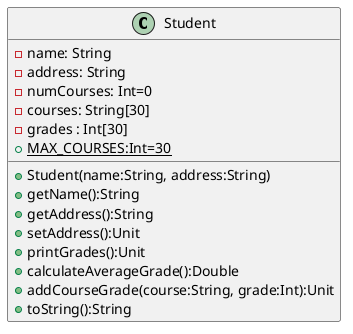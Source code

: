 @startuml
class Student {
-name: String
-address: String
-numCourses: Int=0
-courses: String[30]
-grades : Int[30]
{static} +MAX_COURSES:Int=30

+Student(name:String, address:String)
+getName():String
+getAddress():String
+setAddress():Unit
+printGrades():Unit
+calculateAverageGrade():Double
+addCourseGrade(course:String, grade:Int):Unit
+toString():String
}
@enduml